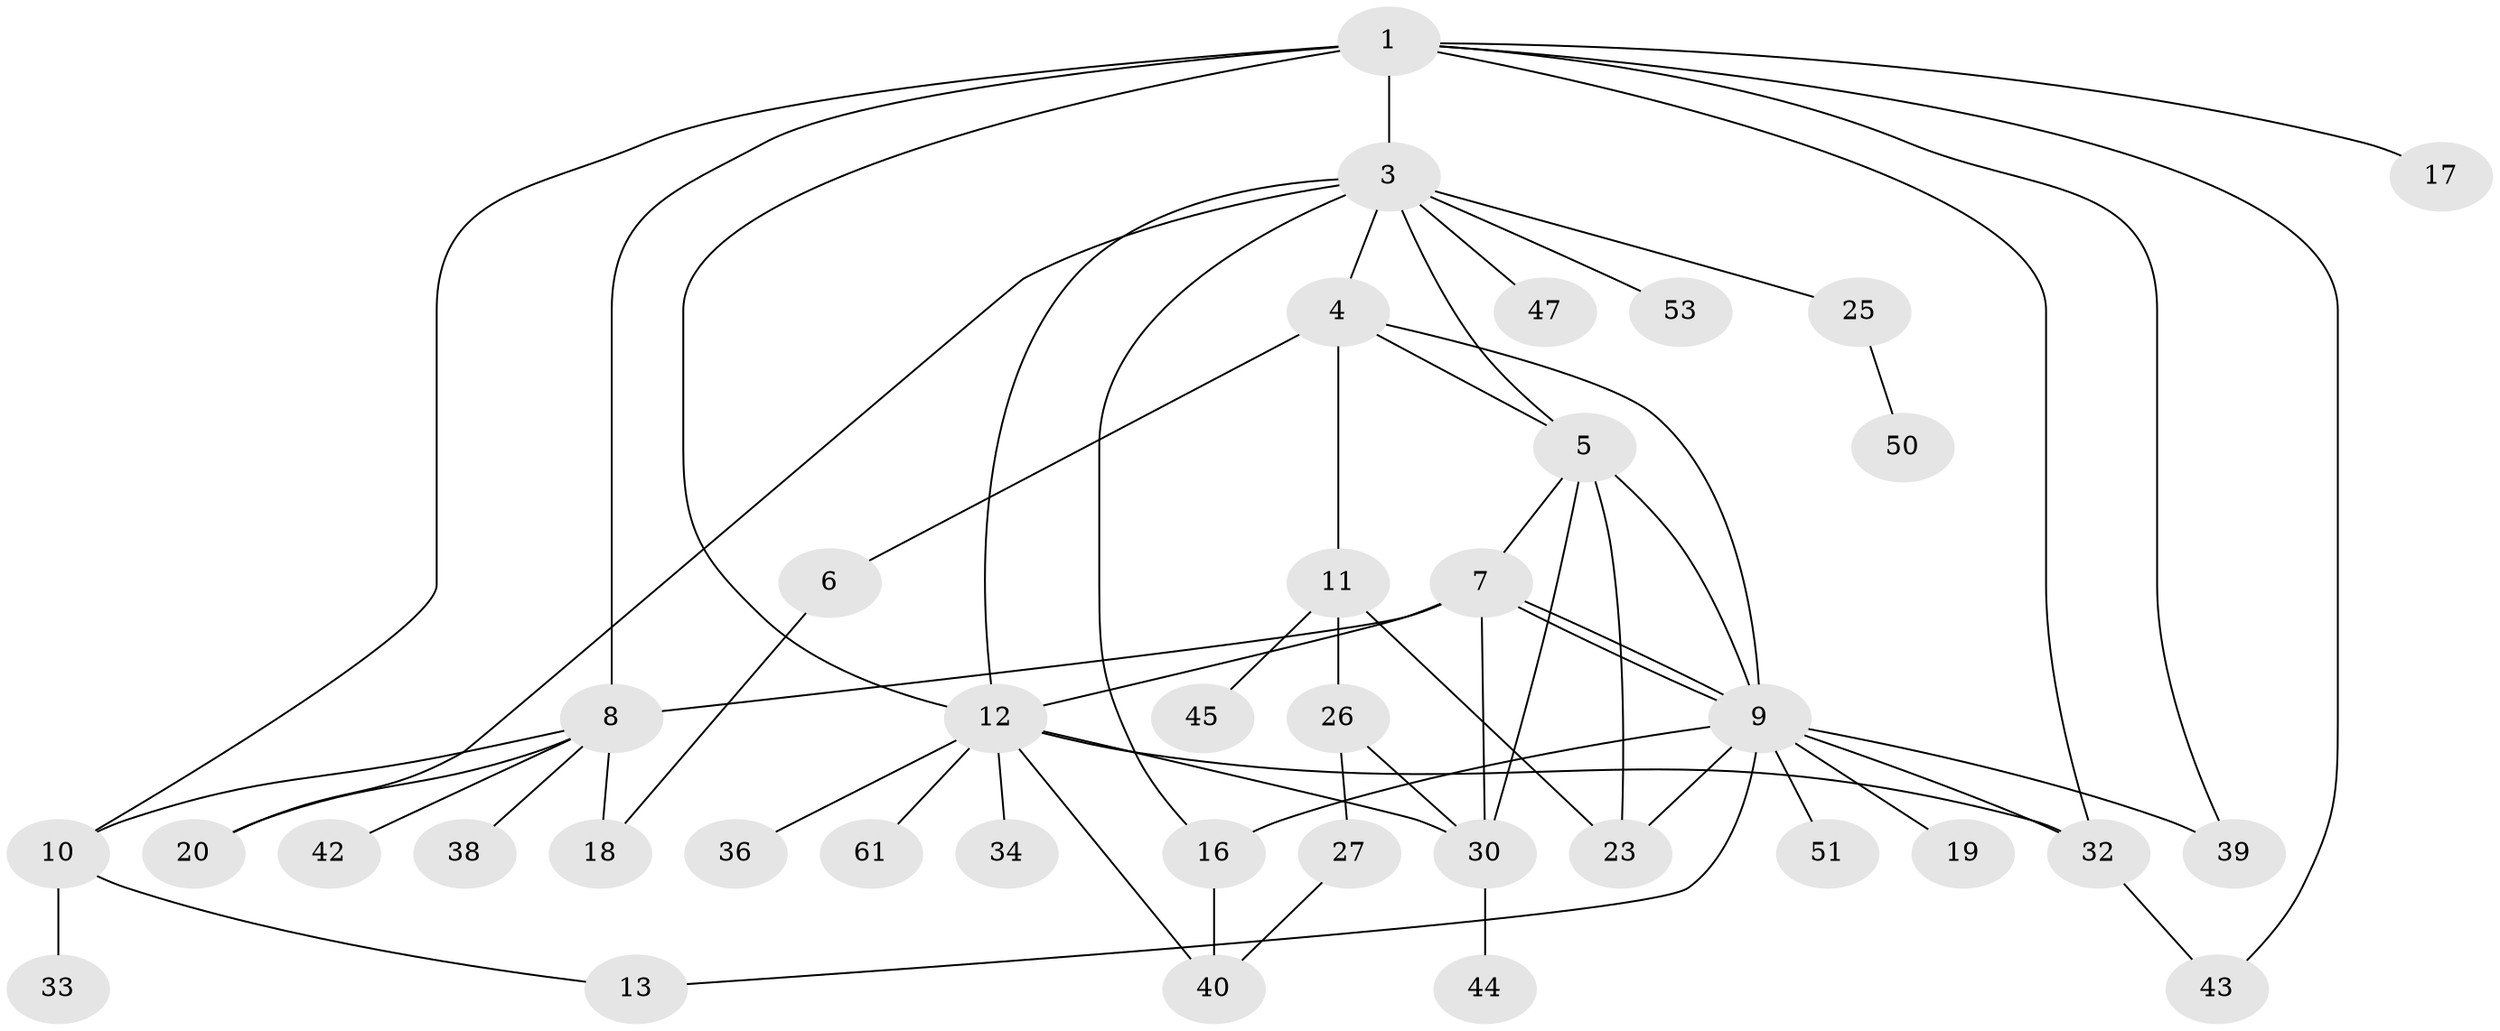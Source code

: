 // original degree distribution, {4: 0.109375, 7: 0.015625, 11: 0.015625, 6: 0.03125, 9: 0.046875, 2: 0.1875, 8: 0.015625, 1: 0.4375, 5: 0.03125, 3: 0.109375}
// Generated by graph-tools (version 1.1) at 2025/17/03/04/25 18:17:57]
// undirected, 38 vertices, 60 edges
graph export_dot {
graph [start="1"]
  node [color=gray90,style=filled];
  1 [super="+2+56"];
  3 [super="+21+46"];
  4 [super="+58"];
  5 [super="+29+54+64+48"];
  6;
  7;
  8 [super="+55"];
  9 [super="+14+15+52"];
  10;
  11;
  12;
  13 [super="+28"];
  16;
  17;
  18;
  19;
  20;
  23 [super="+31"];
  25;
  26 [super="+63"];
  27;
  30 [super="+59"];
  32;
  33;
  34;
  36;
  38;
  39;
  40;
  42;
  43;
  44;
  45 [super="+57"];
  47;
  50;
  51;
  53;
  61;
  1 -- 17;
  1 -- 32;
  1 -- 3;
  1 -- 39;
  1 -- 8 [weight=2];
  1 -- 10;
  1 -- 43;
  1 -- 12;
  3 -- 4;
  3 -- 5;
  3 -- 12;
  3 -- 16;
  3 -- 20;
  3 -- 25;
  3 -- 47;
  3 -- 53;
  4 -- 5;
  4 -- 6;
  4 -- 11;
  4 -- 9;
  5 -- 7;
  5 -- 23;
  5 -- 30;
  5 -- 9 [weight=2];
  6 -- 18;
  7 -- 8;
  7 -- 9;
  7 -- 9;
  7 -- 12;
  7 -- 30;
  8 -- 10;
  8 -- 18;
  8 -- 20;
  8 -- 38;
  8 -- 42;
  9 -- 19;
  9 -- 32;
  9 -- 39;
  9 -- 16;
  9 -- 51;
  9 -- 13;
  9 -- 23;
  10 -- 13;
  10 -- 33;
  11 -- 23;
  11 -- 26;
  11 -- 45;
  12 -- 32;
  12 -- 34;
  12 -- 36;
  12 -- 40;
  12 -- 61;
  12 -- 30;
  16 -- 40;
  25 -- 50;
  26 -- 27;
  26 -- 30;
  27 -- 40;
  30 -- 44;
  32 -- 43;
}
